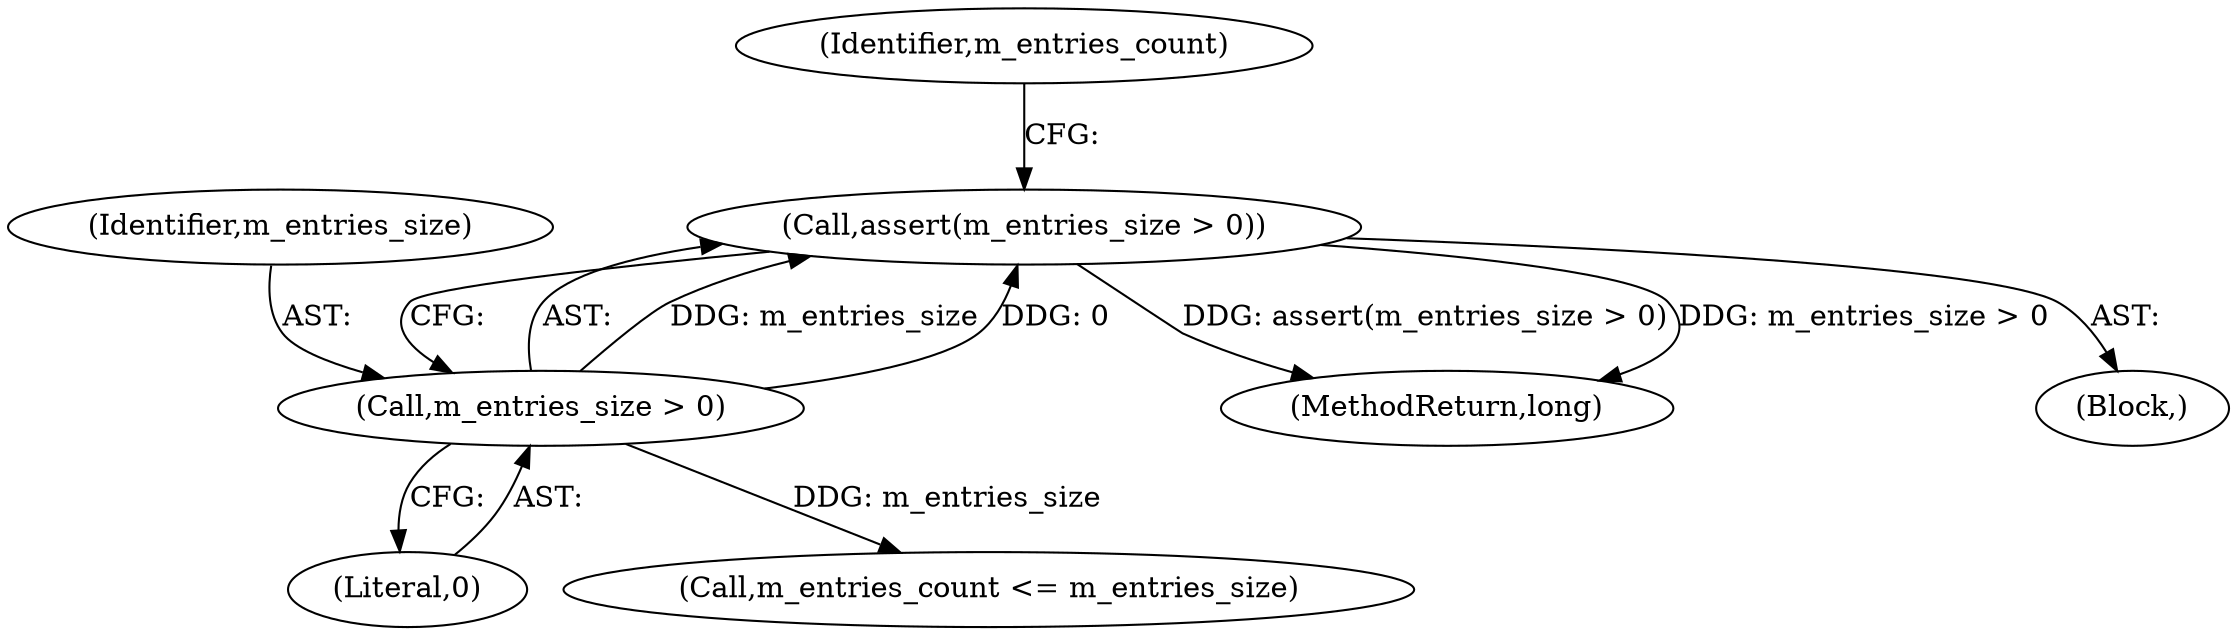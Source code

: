 digraph "0_Android_cc274e2abe8b2a6698a5c47d8aa4bb45f1f9538d_3@API" {
"1000149" [label="(Call,assert(m_entries_size > 0))"];
"1000150" [label="(Call,m_entries_size > 0)"];
"1000149" [label="(Call,assert(m_entries_size > 0))"];
"1000155" [label="(Identifier,m_entries_count)"];
"1000152" [label="(Literal,0)"];
"1000154" [label="(Call,m_entries_count <= m_entries_size)"];
"1000146" [label="(Block,)"];
"1000221" [label="(MethodReturn,long)"];
"1000150" [label="(Call,m_entries_size > 0)"];
"1000151" [label="(Identifier,m_entries_size)"];
"1000149" -> "1000146"  [label="AST: "];
"1000149" -> "1000150"  [label="CFG: "];
"1000150" -> "1000149"  [label="AST: "];
"1000155" -> "1000149"  [label="CFG: "];
"1000149" -> "1000221"  [label="DDG: assert(m_entries_size > 0)"];
"1000149" -> "1000221"  [label="DDG: m_entries_size > 0"];
"1000150" -> "1000149"  [label="DDG: m_entries_size"];
"1000150" -> "1000149"  [label="DDG: 0"];
"1000150" -> "1000152"  [label="CFG: "];
"1000151" -> "1000150"  [label="AST: "];
"1000152" -> "1000150"  [label="AST: "];
"1000150" -> "1000154"  [label="DDG: m_entries_size"];
}
